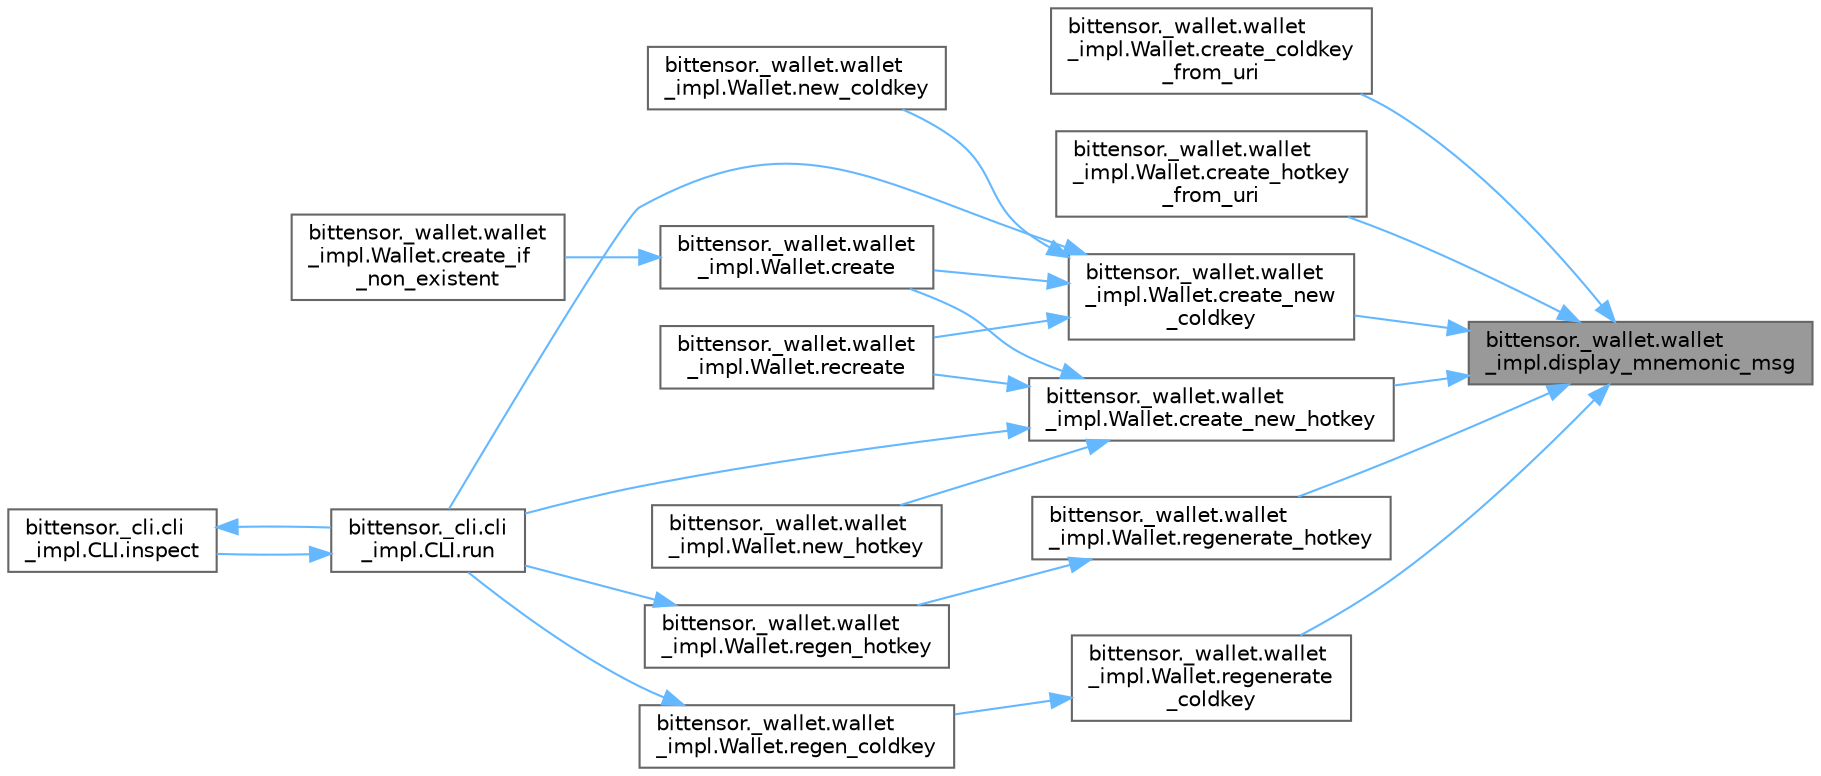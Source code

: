 digraph "bittensor._wallet.wallet_impl.display_mnemonic_msg"
{
 // LATEX_PDF_SIZE
  bgcolor="transparent";
  edge [fontname=Helvetica,fontsize=10,labelfontname=Helvetica,labelfontsize=10];
  node [fontname=Helvetica,fontsize=10,shape=box,height=0.2,width=0.4];
  rankdir="RL";
  Node1 [label="bittensor._wallet.wallet\l_impl.display_mnemonic_msg",height=0.2,width=0.4,color="gray40", fillcolor="grey60", style="filled", fontcolor="black",tooltip=" "];
  Node1 -> Node2 [dir="back",color="steelblue1",style="solid"];
  Node2 [label="bittensor._wallet.wallet\l_impl.Wallet.create_coldkey\l_from_uri",height=0.2,width=0.4,color="grey40", fillcolor="white", style="filled",URL="$classbittensor_1_1__wallet_1_1wallet__impl_1_1_wallet.html#a16d95868caa0500589467d7e9da093d2",tooltip=" "];
  Node1 -> Node3 [dir="back",color="steelblue1",style="solid"];
  Node3 [label="bittensor._wallet.wallet\l_impl.Wallet.create_hotkey\l_from_uri",height=0.2,width=0.4,color="grey40", fillcolor="white", style="filled",URL="$classbittensor_1_1__wallet_1_1wallet__impl_1_1_wallet.html#abac3193c6e2e9904e3f6a49326398f70",tooltip=" "];
  Node1 -> Node4 [dir="back",color="steelblue1",style="solid"];
  Node4 [label="bittensor._wallet.wallet\l_impl.Wallet.create_new\l_coldkey",height=0.2,width=0.4,color="grey40", fillcolor="white", style="filled",URL="$classbittensor_1_1__wallet_1_1wallet__impl_1_1_wallet.html#ac1effc30b6c576f41be9a28cc48bf5c4",tooltip=" "];
  Node4 -> Node5 [dir="back",color="steelblue1",style="solid"];
  Node5 [label="bittensor._wallet.wallet\l_impl.Wallet.create",height=0.2,width=0.4,color="grey40", fillcolor="white", style="filled",URL="$classbittensor_1_1__wallet_1_1wallet__impl_1_1_wallet.html#ade65bf944db522de59a5958fafc9a94d",tooltip=" "];
  Node5 -> Node6 [dir="back",color="steelblue1",style="solid"];
  Node6 [label="bittensor._wallet.wallet\l_impl.Wallet.create_if\l_non_existent",height=0.2,width=0.4,color="grey40", fillcolor="white", style="filled",URL="$classbittensor_1_1__wallet_1_1wallet__impl_1_1_wallet.html#ad028e482d1c2dc3d8425aa4950a13afd",tooltip=" "];
  Node4 -> Node7 [dir="back",color="steelblue1",style="solid"];
  Node7 [label="bittensor._wallet.wallet\l_impl.Wallet.new_coldkey",height=0.2,width=0.4,color="grey40", fillcolor="white", style="filled",URL="$classbittensor_1_1__wallet_1_1wallet__impl_1_1_wallet.html#afcb1dfd63435c11cacf75c2b3aa6a88a",tooltip=" "];
  Node4 -> Node8 [dir="back",color="steelblue1",style="solid"];
  Node8 [label="bittensor._wallet.wallet\l_impl.Wallet.recreate",height=0.2,width=0.4,color="grey40", fillcolor="white", style="filled",URL="$classbittensor_1_1__wallet_1_1wallet__impl_1_1_wallet.html#adbc68807f89e813217294033f8023cff",tooltip=" "];
  Node4 -> Node9 [dir="back",color="steelblue1",style="solid"];
  Node9 [label="bittensor._cli.cli\l_impl.CLI.run",height=0.2,width=0.4,color="grey40", fillcolor="white", style="filled",URL="$classbittensor_1_1__cli_1_1cli__impl_1_1_c_l_i.html#aefb4bb012305712b2dbbd29545c843ce",tooltip=" "];
  Node9 -> Node10 [dir="back",color="steelblue1",style="solid"];
  Node10 [label="bittensor._cli.cli\l_impl.CLI.inspect",height=0.2,width=0.4,color="grey40", fillcolor="white", style="filled",URL="$classbittensor_1_1__cli_1_1cli__impl_1_1_c_l_i.html#ae03172c94947caed1fdc0a5c0a0aa8c2",tooltip=" "];
  Node10 -> Node9 [dir="back",color="steelblue1",style="solid"];
  Node1 -> Node11 [dir="back",color="steelblue1",style="solid"];
  Node11 [label="bittensor._wallet.wallet\l_impl.Wallet.create_new_hotkey",height=0.2,width=0.4,color="grey40", fillcolor="white", style="filled",URL="$classbittensor_1_1__wallet_1_1wallet__impl_1_1_wallet.html#a945b64d7789cb3f89f5a5c662dd33e93",tooltip=" "];
  Node11 -> Node5 [dir="back",color="steelblue1",style="solid"];
  Node11 -> Node12 [dir="back",color="steelblue1",style="solid"];
  Node12 [label="bittensor._wallet.wallet\l_impl.Wallet.new_hotkey",height=0.2,width=0.4,color="grey40", fillcolor="white", style="filled",URL="$classbittensor_1_1__wallet_1_1wallet__impl_1_1_wallet.html#ad20b06a182600521a8feba305dc32339",tooltip=" "];
  Node11 -> Node8 [dir="back",color="steelblue1",style="solid"];
  Node11 -> Node9 [dir="back",color="steelblue1",style="solid"];
  Node1 -> Node13 [dir="back",color="steelblue1",style="solid"];
  Node13 [label="bittensor._wallet.wallet\l_impl.Wallet.regenerate\l_coldkey",height=0.2,width=0.4,color="grey40", fillcolor="white", style="filled",URL="$classbittensor_1_1__wallet_1_1wallet__impl_1_1_wallet.html#afb66bc2c08b70d0c9e9796ccdbf6621a",tooltip=" "];
  Node13 -> Node14 [dir="back",color="steelblue1",style="solid"];
  Node14 [label="bittensor._wallet.wallet\l_impl.Wallet.regen_coldkey",height=0.2,width=0.4,color="grey40", fillcolor="white", style="filled",URL="$classbittensor_1_1__wallet_1_1wallet__impl_1_1_wallet.html#a95b1b4ab2541665226e570416bd43a21",tooltip=" "];
  Node14 -> Node9 [dir="back",color="steelblue1",style="solid"];
  Node1 -> Node15 [dir="back",color="steelblue1",style="solid"];
  Node15 [label="bittensor._wallet.wallet\l_impl.Wallet.regenerate_hotkey",height=0.2,width=0.4,color="grey40", fillcolor="white", style="filled",URL="$classbittensor_1_1__wallet_1_1wallet__impl_1_1_wallet.html#a3846d07c64fbd9c520a9c96ef4134a69",tooltip=" "];
  Node15 -> Node16 [dir="back",color="steelblue1",style="solid"];
  Node16 [label="bittensor._wallet.wallet\l_impl.Wallet.regen_hotkey",height=0.2,width=0.4,color="grey40", fillcolor="white", style="filled",URL="$classbittensor_1_1__wallet_1_1wallet__impl_1_1_wallet.html#aa83c55cdfb136f8eed7db46185dd72b1",tooltip=" "];
  Node16 -> Node9 [dir="back",color="steelblue1",style="solid"];
}
